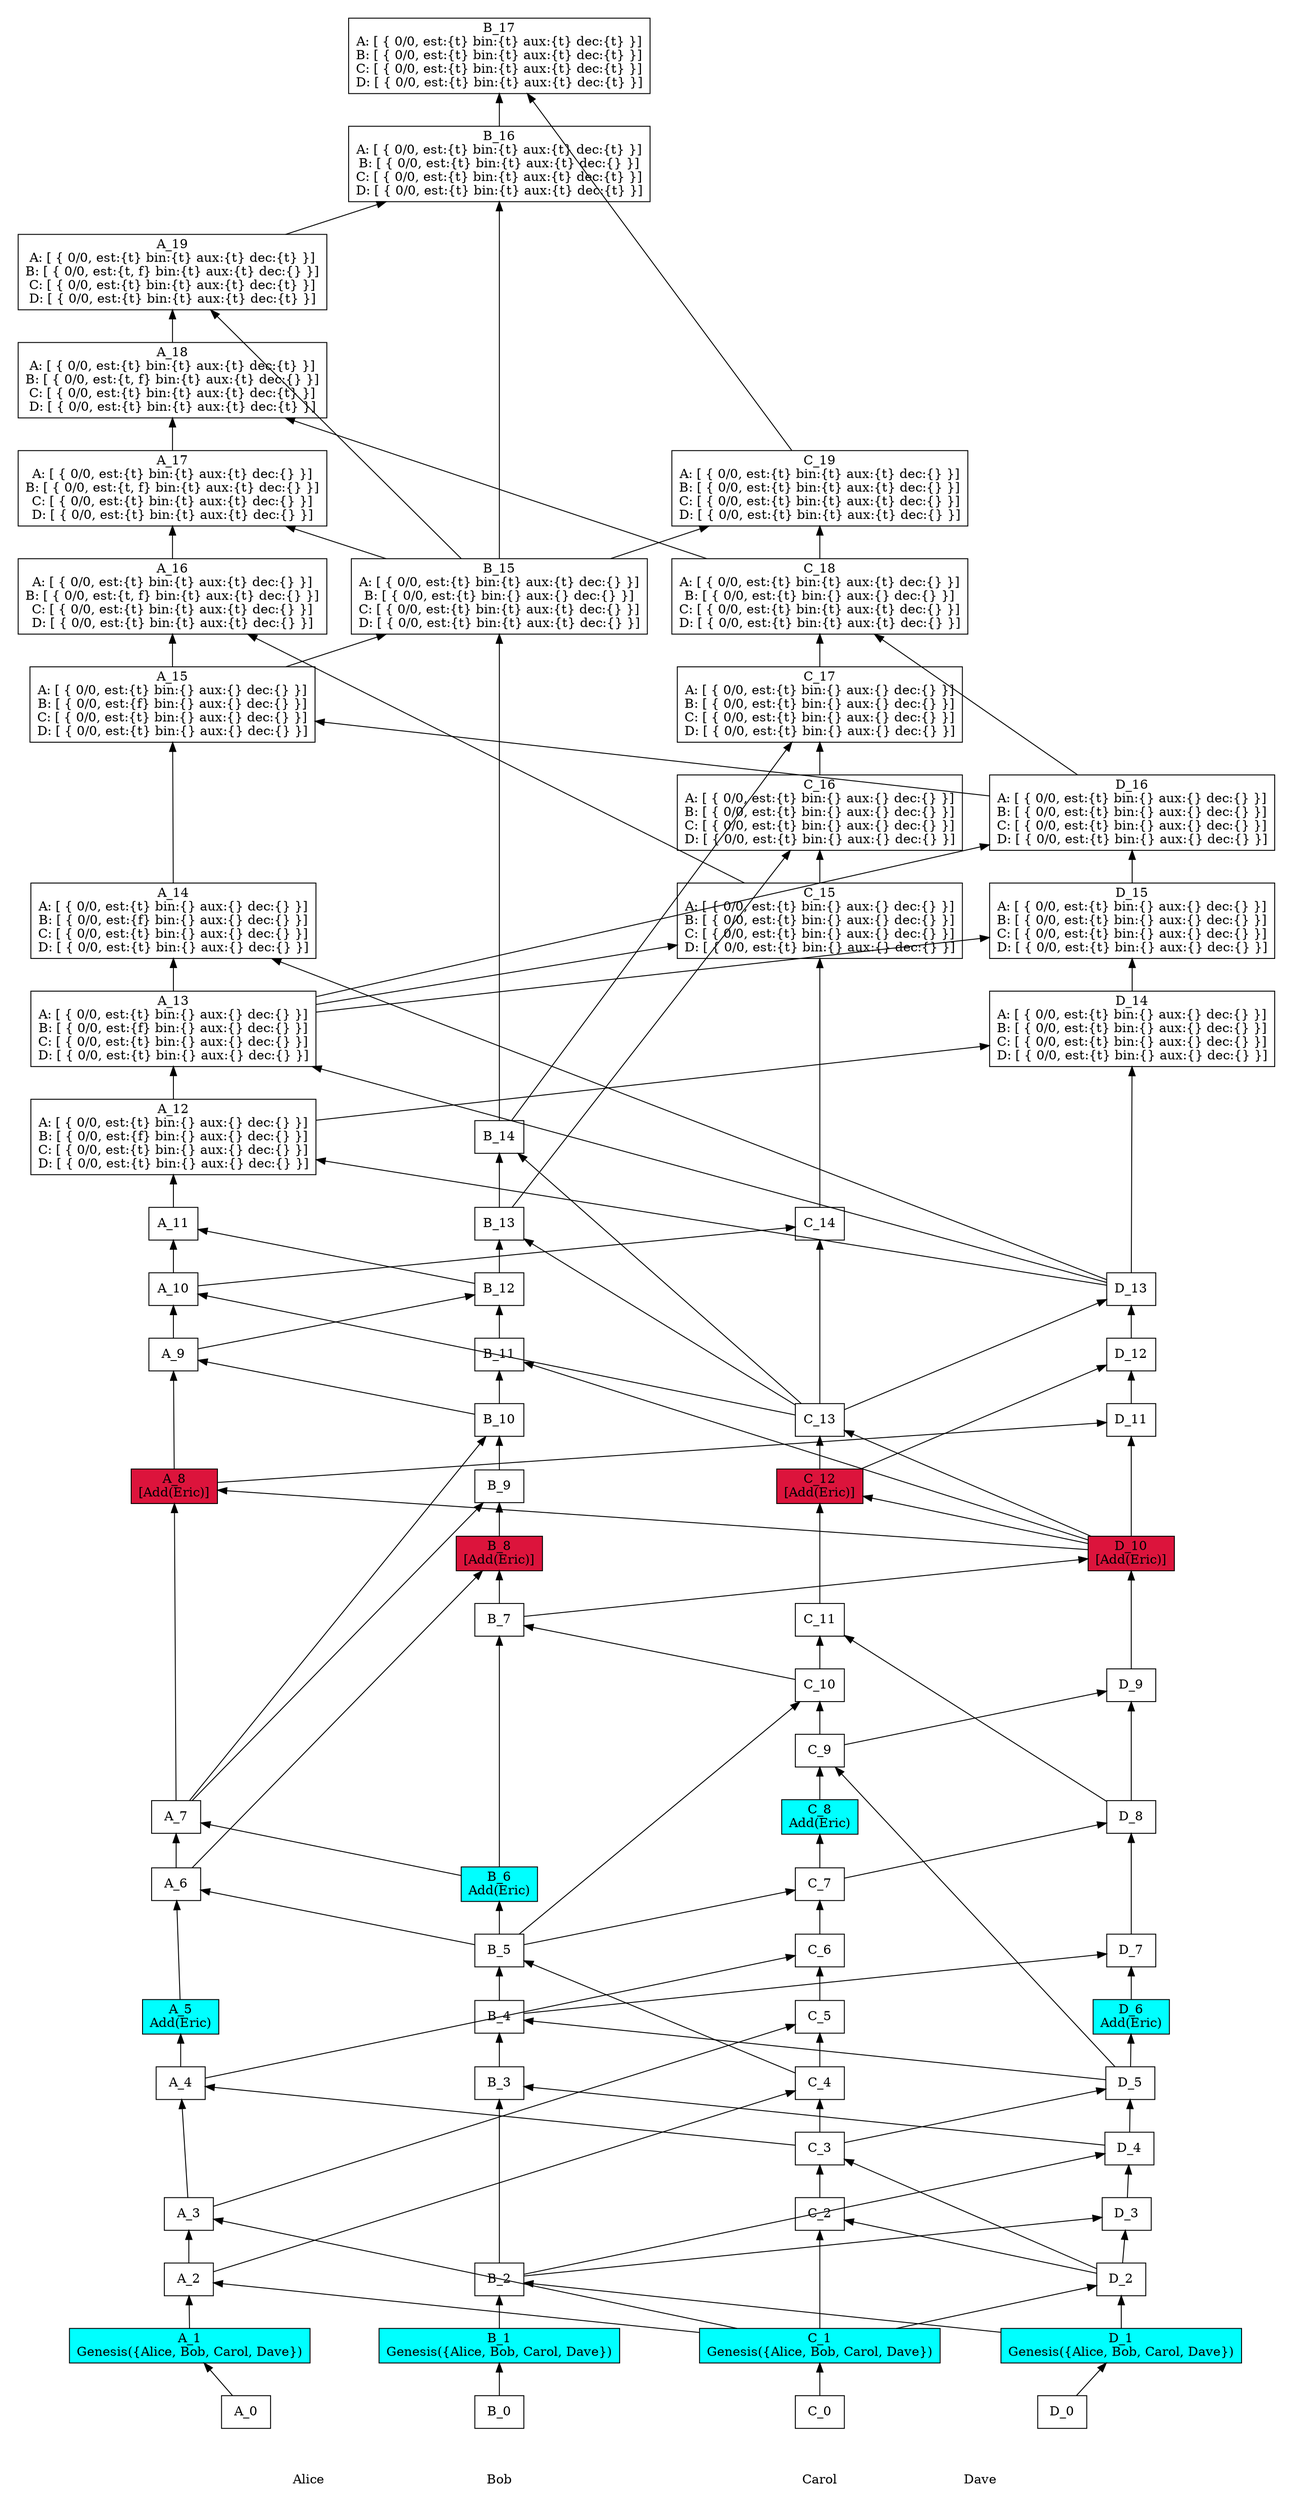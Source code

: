 digraph GossipGraph {
  splines=false
  rankdir=BT
/// our_id: Alice
/// peer_states: {Alice: "PeerState(VOTE|SEND|RECV)", Bob: "PeerState(VOTE|SEND|RECV)", Carol: "PeerState(VOTE|SEND|RECV)", Dave: "PeerState(VOTE|SEND|RECV)"}
/// { 0727927935..
/// cause: Request
/// interesting_content: []
/// last_ancestors: {Alice: 10, Bob: 10, Carol: 13, Dave: 10}
/// }
/// { 07514fd3b2..
/// cause: Response
/// interesting_content: []
/// last_ancestors: {Alice: 17, Bob: 15, Carol: 15, Dave: 16}
/// }
/// { 0b5875ec5d..
/// cause: Request
/// interesting_content: []
/// last_ancestors: {Bob: 2, Carol: 1, Dave: 4}
/// }
/// { 0ce0ef1297..
/// cause: Request
/// interesting_content: [Add(Eric)]
/// last_ancestors: {Alice: 4, Bob: 7, Carol: 10, Dave: 10}
/// }
/// { 103940d3e0..
/// cause: Request
/// interesting_content: []
/// last_ancestors: {Alice: 4, Bob: 7, Carol: 13, Dave: 10}
/// }
/// { 114fc88b19..
/// cause: Request
/// interesting_content: []
/// last_ancestors: {Alice: 4, Bob: 5, Carol: 9, Dave: 5}
/// }
/// { 174f464258..
/// cause: Request
/// interesting_content: []
/// last_ancestors: {Alice: 4, Bob: 5, Carol: 10, Dave: 5}
/// }
/// { 184d517f2d..
/// cause: Request
/// interesting_content: []
/// last_ancestors: {Alice: 18, Bob: 15, Carol: 18, Dave: 16}
/// }
/// { 19224431f1..
/// cause: Request
/// interesting_content: []
/// last_ancestors: {Alice: 13, Bob: 14, Carol: 18, Dave: 16}
/// }
/// { 19821af244..
/// cause: Response
/// interesting_content: []
/// last_ancestors: {Alice: 4, Carol: 6, Dave: 2}
/// }
/// { 1bcd124c79..
/// cause: Response
/// interesting_content: []
/// last_ancestors: {Alice: 3, Carol: 5, Dave: 2}
/// }
/// { 1f4720da1b..
/// cause: Response
/// interesting_content: []
/// last_ancestors: {Alice: 7, Bob: 9, Carol: 10, Dave: 5}
/// }
/// { 2874aeed30..
/// cause: Response
/// interesting_content: []
/// last_ancestors: {Bob: 2, Carol: 3, Dave: 5}
/// }
/// { 2899fbd4d7..
/// cause: Response
/// interesting_content: []
/// last_ancestors: {Alice: 2, Carol: 4, Dave: 2}
/// }
/// { 2b409016e6..
/// cause: Observation(Add(Eric))
/// interesting_content: []
/// last_ancestors: {Alice: 2, Bob: 6, Carol: 4, Dave: 5}
/// }
/// { 30d7e4394d..
/// cause: Initial
/// interesting_content: []
/// last_ancestors: {Alice: 0}
/// }
/// { 3325512398..
/// cause: Response
/// interesting_content: []
/// last_ancestors: {Alice: 4, Bob: 5, Carol: 11, Dave: 8}
/// }
/// { 34092401ac..
/// cause: Request
/// interesting_content: []
/// last_ancestors: {Alice: 9, Bob: 12, Carol: 10, Dave: 10}
/// }
/// { 36099e4269..
/// cause: Observation(Genesis({Alice, Bob, Carol, Dave}))
/// interesting_content: []
/// last_ancestors: {Carol: 1}
/// }
/// { 36e2e75ccb..
/// cause: Response
/// interesting_content: []
/// last_ancestors: {Alice: 7, Bob: 11, Carol: 10, Dave: 10}
/// }
/// { 3aeed7adc9..
/// cause: Request
/// interesting_content: []
/// last_ancestors: {Alice: 9, Bob: 13, Carol: 13, Dave: 10}
/// }
/// { 3b760ff370..
/// cause: Request
/// interesting_content: []
/// last_ancestors: {Alice: 13, Bob: 12, Carol: 15, Dave: 13}
/// }
/// { 3db9e2c0db..
/// cause: Observation(Add(Eric))
/// interesting_content: []
/// last_ancestors: {Bob: 2, Carol: 3, Dave: 6}
/// }
/// { 4541f98755..
/// cause: Initial
/// interesting_content: []
/// last_ancestors: {Dave: 0}
/// }
/// { 4b1f9c12a3..
/// cause: Request
/// interesting_content: []
/// last_ancestors: {Alice: 9, Bob: 14, Carol: 13, Dave: 10}
/// }
/// { 4c42c59f6d..
/// cause: Request
/// interesting_content: []
/// last_ancestors: {Alice: 6, Bob: 5, Carol: 4, Dave: 5}
/// }
/// { 4c8604bb1c..
/// cause: Response
/// interesting_content: []
/// last_ancestors: {Alice: 16, Bob: 12, Carol: 15, Dave: 16}
/// }
/// { 4f9d93cccb..
/// cause: Request
/// interesting_content: []
/// last_ancestors: {Alice: 14, Bob: 12, Carol: 13, Dave: 13}
/// }
/// { 58ba887e54..
/// cause: Response
/// interesting_content: []
/// last_ancestors: {Alice: 4, Bob: 7, Carol: 10, Dave: 5}
/// }
/// { 5d55bcc113..
/// cause: Request
/// interesting_content: []
/// last_ancestors: {Alice: 4, Bob: 5, Carol: 7, Dave: 8}
/// }
/// { 635a74d78a..
/// cause: Observation(Add(Eric))
/// interesting_content: []
/// last_ancestors: {Alice: 5, Carol: 3, Dave: 2}
/// }
/// { 682aa6684e..
/// cause: Observation(Genesis({Alice, Bob, Carol, Dave}))
/// interesting_content: []
/// last_ancestors: {Bob: 1}
/// }
/// { 6d30f279ea..
/// cause: Request
/// interesting_content: [Add(Eric)]
/// last_ancestors: {Alice: 4, Bob: 7, Carol: 12, Dave: 10}
/// }
/// { 74c1b80dc0..
/// cause: Request
/// interesting_content: []
/// last_ancestors: {Alice: 13, Bob: 12, Carol: 13, Dave: 13}
/// }
/// { 75d9e4ce56..
/// cause: Response
/// interesting_content: []
/// last_ancestors: {Bob: 2, Carol: 1, Dave: 3}
/// }
/// { 77532d6f4b..
/// cause: Request
/// interesting_content: []
/// last_ancestors: {Alice: 7, Bob: 10, Carol: 10, Dave: 5}
/// }
/// { 85f6daeba5..
/// cause: Request
/// interesting_content: []
/// last_ancestors: {Alice: 7, Bob: 6, Carol: 4, Dave: 5}
/// }
/// { 868592633f..
/// cause: Request
/// interesting_content: []
/// last_ancestors: {Alice: 13, Bob: 12, Carol: 13, Dave: 16}
/// }
/// { 89fdafa3dc..
/// cause: Response
/// interesting_content: []
/// last_ancestors: {Alice: 19, Bob: 17, Carol: 19, Dave: 16}
/// }
/// { 8a898cb433..
/// cause: Response
/// interesting_content: []
/// last_ancestors: {Alice: 12, Bob: 12, Carol: 13, Dave: 14}
/// }
/// { 8ea4f94522..
/// cause: Response
/// interesting_content: []
/// last_ancestors: {Bob: 4, Carol: 3, Dave: 7}
/// }
/// { 8fbf7ea249..
/// cause: Observation(Add(Eric))
/// interesting_content: []
/// last_ancestors: {Alice: 4, Bob: 5, Carol: 8, Dave: 5}
/// }
/// { 948f17737b..
/// cause: Response
/// interesting_content: []
/// last_ancestors: {Alice: 13, Bob: 12, Carol: 13, Dave: 15}
/// }
/// { a065a1c7cc..
/// cause: Request
/// interesting_content: []
/// last_ancestors: {Bob: 2, Dave: 1}
/// }
/// { a303575361..
/// cause: Response
/// interesting_content: []
/// last_ancestors: {Bob: 3, Carol: 1, Dave: 4}
/// }
/// { ad012fd59f..
/// cause: Response
/// interesting_content: []
/// last_ancestors: {Alice: 13, Bob: 14, Carol: 17, Dave: 13}
/// }
/// { af91fcff5e..
/// cause: Observation(Genesis({Alice, Bob, Carol, Dave}))
/// interesting_content: []
/// last_ancestors: {Dave: 1}
/// }
/// { b5f653a8ab..
/// cause: Response
/// interesting_content: []
/// last_ancestors: {Alice: 11, Bob: 12, Carol: 13, Dave: 10}
/// }
/// { b7b044a019..
/// cause: Request
/// interesting_content: []
/// last_ancestors: {Alice: 2, Bob: 5, Carol: 4, Dave: 5}
/// }
/// { b7b8dc0f17..
/// cause: Request
/// interesting_content: []
/// last_ancestors: {Carol: 3, Dave: 2}
/// }
/// { bb10eeba6c..
/// cause: Request
/// interesting_content: [Add(Eric)]
/// last_ancestors: {Alice: 8, Bob: 7, Carol: 10, Dave: 10}
/// }
/// { c0fa751b5b..
/// cause: Response
/// interesting_content: []
/// last_ancestors: {Alice: 19, Bob: 16, Carol: 18, Dave: 16}
/// }
/// { c22c503d55..
/// cause: Request
/// interesting_content: []
/// last_ancestors: {Alice: 15, Bob: 15, Carol: 13, Dave: 16}
/// }
/// { c3bca78f50..
/// cause: Response
/// interesting_content: []
/// last_ancestors: {Carol: 2, Dave: 2}
/// }
/// { ca47fb1fcf..
/// cause: Response
/// interesting_content: []
/// last_ancestors: {Alice: 8, Bob: 7, Carol: 13, Dave: 13}
/// }
/// { cabc4158c1..
/// cause: Request
/// interesting_content: []
/// last_ancestors: {Alice: 15, Bob: 15, Carol: 19, Dave: 16}
/// }
/// { cc4dfe7bd9..
/// cause: Response
/// interesting_content: []
/// last_ancestors: {Alice: 10, Bob: 10, Carol: 14, Dave: 10}
/// }
/// { d4bd9a13d8..
/// cause: Response
/// interesting_content: []
/// last_ancestors: {Alice: 8, Bob: 7, Carol: 10, Dave: 11}
/// }
/// { d8c5aa4daa..
/// cause: Request
/// interesting_content: []
/// last_ancestors: {Bob: 4, Carol: 3, Dave: 5}
/// }
/// { da4779daef..
/// cause: Request
/// interesting_content: []
/// last_ancestors: {Alice: 19, Bob: 15, Carol: 18, Dave: 16}
/// }
/// { db09591e64..
/// cause: Request
/// interesting_content: []
/// last_ancestors: {Alice: 2, Carol: 1}
/// }
/// { dc8296fe22..
/// cause: Initial
/// interesting_content: []
/// last_ancestors: {Bob: 0}
/// }
/// { e2873d8612..
/// cause: Observation(Genesis({Alice, Bob, Carol, Dave}))
/// interesting_content: []
/// last_ancestors: {Alice: 1}
/// }
/// { e33eca991f..
/// cause: Request
/// interesting_content: []
/// last_ancestors: {Carol: 1, Dave: 2}
/// }
/// { e8337ef1b0..
/// cause: Response
/// interesting_content: []
/// last_ancestors: {Alice: 4, Bob: 5, Carol: 9, Dave: 9}
/// }
/// { eaaa1e57f4..
/// cause: Response
/// interesting_content: []
/// last_ancestors: {Alice: 8, Bob: 7, Carol: 12, Dave: 12}
/// }
/// { ed3c36b1d3..
/// cause: Response
/// interesting_content: []
/// last_ancestors: {Alice: 4, Bob: 5, Carol: 7, Dave: 5}
/// }
/// { efb46bfe47..
/// cause: Response
/// interesting_content: []
/// last_ancestors: {Alice: 15, Bob: 12, Carol: 13, Dave: 16}
/// }
/// { f0ed2de835..
/// cause: Response
/// interesting_content: []
/// last_ancestors: {Alice: 9, Bob: 10, Carol: 10, Dave: 10}
/// }
/// { f195b51e72..
/// cause: Request
/// interesting_content: []
/// last_ancestors: {Alice: 12, Bob: 12, Carol: 13, Dave: 13}
/// }
/// { f1a77f662b..
/// cause: Request
/// interesting_content: []
/// last_ancestors: {Alice: 3, Carol: 1}
/// }
/// { f6d7386347..
/// cause: Response
/// interesting_content: [Add(Eric)]
/// last_ancestors: {Alice: 6, Bob: 8, Carol: 10, Dave: 5}
/// }
/// { fa13ad61fd..
/// cause: Initial
/// interesting_content: []
/// last_ancestors: {Carol: 0}
/// }
/// { fcc725c568..
/// cause: Request
/// interesting_content: []
/// last_ancestors: {Alice: 4, Carol: 3, Dave: 2}
/// }
/// { fdf34a1d76..
/// cause: Response
/// interesting_content: []
/// last_ancestors: {Alice: 13, Bob: 13, Carol: 16, Dave: 13}
/// }
    style=invis
  subgraph cluster_Alice {
    label=Alice
    Alice [style=invis]
    Alice -> "30d7e4394d.." [style=invis]
    "30d7e4394d.." -> "e2873d8612.." [minlen=1]
    "e2873d8612.." -> "db09591e64.." [minlen=1]
    "db09591e64.." -> "f1a77f662b.." [minlen=1]
    "f1a77f662b.." -> "fcc725c568.." [minlen=2]
    "fcc725c568.." -> "635a74d78a.." [minlen=1]
    "635a74d78a.." -> "4c42c59f6d.." [minlen=2]
    "4c42c59f6d.." -> "85f6daeba5.." [minlen=1]
    "85f6daeba5.." -> "bb10eeba6c.." [minlen=5]
    "bb10eeba6c.." -> "f0ed2de835.." [minlen=2]
    "f0ed2de835.." -> "0727927935.." [minlen=1]
    "0727927935.." -> "b5f653a8ab.." [minlen=1]
    "b5f653a8ab.." -> "f195b51e72.." [minlen=1]
    "f195b51e72.." -> "74c1b80dc0.." [minlen=1]
    "74c1b80dc0.." -> "4f9d93cccb.." [minlen=1]
    "4f9d93cccb.." -> "efb46bfe47.." [minlen=2]
    "efb46bfe47.." -> "4c8604bb1c.." [minlen=1]
    "4c8604bb1c.." -> "07514fd3b2.." [minlen=1]
    "07514fd3b2.." -> "184d517f2d.." [minlen=1]
    "184d517f2d.." -> "da4779daef.." [minlen=1]


  }
  "36099e4269.." -> "db09591e64.." [constraint=false]
  "36099e4269.." -> "f1a77f662b.." [constraint=false]
  "b7b8dc0f17.." -> "fcc725c568.." [constraint=false]
  "b7b044a019.." -> "4c42c59f6d.." [constraint=false]
  "2b409016e6.." -> "85f6daeba5.." [constraint=false]
  "0ce0ef1297.." -> "bb10eeba6c.." [constraint=false]
  "77532d6f4b.." -> "f0ed2de835.." [constraint=false]
  "103940d3e0.." -> "0727927935.." [constraint=false]
  "34092401ac.." -> "b5f653a8ab.." [constraint=false]
  "ca47fb1fcf.." -> "f195b51e72.." [constraint=false]
  "ca47fb1fcf.." -> "74c1b80dc0.." [constraint=false]
  "ca47fb1fcf.." -> "4f9d93cccb.." [constraint=false]
  "868592633f.." -> "efb46bfe47.." [constraint=false]
  "3b760ff370.." -> "4c8604bb1c.." [constraint=false]
  "c22c503d55.." -> "07514fd3b2.." [constraint=false]
  "19224431f1.." -> "184d517f2d.." [constraint=false]
  "c22c503d55.." -> "da4779daef.." [constraint=false]

    style=invis
  subgraph cluster_Dave {
    label=Dave
    Dave [style=invis]
    Dave -> "4541f98755.." [style=invis]
    "4541f98755.." -> "af91fcff5e.." [minlen=1]
    "af91fcff5e.." -> "e33eca991f.." [minlen=1]
    "e33eca991f.." -> "75d9e4ce56.." [minlen=1]
    "75d9e4ce56.." -> "0b5875ec5d.." [minlen=1]
    "0b5875ec5d.." -> "2874aeed30.." [minlen=1]
    "2874aeed30.." -> "3db9e2c0db.." [minlen=1]
    "3db9e2c0db.." -> "8ea4f94522.." [minlen=1]
    "8ea4f94522.." -> "5d55bcc113.." [minlen=2]
    "5d55bcc113.." -> "e8337ef1b0.." [minlen=2]
    "e8337ef1b0.." -> "0ce0ef1297.." [minlen=2]
    "0ce0ef1297.." -> "d4bd9a13d8.." [minlen=2]
    "d4bd9a13d8.." -> "eaaa1e57f4.." [minlen=1]
    "eaaa1e57f4.." -> "ca47fb1fcf.." [minlen=1]
    "ca47fb1fcf.." -> "8a898cb433.." [minlen=3]
    "8a898cb433.." -> "948f17737b.." [minlen=1]
    "948f17737b.." -> "868592633f.." [minlen=1]


  }
  "36099e4269.." -> "e33eca991f.." [constraint=false]
  "a065a1c7cc.." -> "75d9e4ce56.." [constraint=false]
  "a065a1c7cc.." -> "0b5875ec5d.." [constraint=false]
  "b7b8dc0f17.." -> "2874aeed30.." [constraint=false]
  "d8c5aa4daa.." -> "8ea4f94522.." [constraint=false]
  "ed3c36b1d3.." -> "5d55bcc113.." [constraint=false]
  "114fc88b19.." -> "e8337ef1b0.." [constraint=false]
  "58ba887e54.." -> "0ce0ef1297.." [constraint=false]
  "bb10eeba6c.." -> "d4bd9a13d8.." [constraint=false]
  "6d30f279ea.." -> "eaaa1e57f4.." [constraint=false]
  "103940d3e0.." -> "ca47fb1fcf.." [constraint=false]
  "f195b51e72.." -> "8a898cb433.." [constraint=false]
  "74c1b80dc0.." -> "948f17737b.." [constraint=false]
  "74c1b80dc0.." -> "868592633f.." [constraint=false]

    style=invis
  subgraph cluster_Bob {
    label=Bob
    Bob [style=invis]
    Bob -> "dc8296fe22.." [style=invis]
    "dc8296fe22.." -> "682aa6684e.." [minlen=1]
    "682aa6684e.." -> "a065a1c7cc.." [minlen=1]
    "a065a1c7cc.." -> "a303575361.." [minlen=3]
    "a303575361.." -> "d8c5aa4daa.." [minlen=1]
    "d8c5aa4daa.." -> "b7b044a019.." [minlen=1]
    "b7b044a019.." -> "2b409016e6.." [minlen=1]
    "2b409016e6.." -> "58ba887e54.." [minlen=4]
    "58ba887e54.." -> "f6d7386347.." [minlen=1]
    "f6d7386347.." -> "1f4720da1b.." [minlen=1]
    "1f4720da1b.." -> "77532d6f4b.." [minlen=1]
    "77532d6f4b.." -> "36e2e75ccb.." [minlen=1]
    "36e2e75ccb.." -> "34092401ac.." [minlen=1]
    "34092401ac.." -> "3aeed7adc9.." [minlen=1]
    "3aeed7adc9.." -> "4b1f9c12a3.." [minlen=1]
    "4b1f9c12a3.." -> "c22c503d55.." [minlen=5]
    "c22c503d55.." -> "c0fa751b5b.." [minlen=4]
    "c0fa751b5b.." -> "89fdafa3dc.." [minlen=1]


  }
  "af91fcff5e.." -> "a065a1c7cc.." [constraint=false]
  "0b5875ec5d.." -> "a303575361.." [constraint=false]
  "2874aeed30.." -> "d8c5aa4daa.." [constraint=false]
  "2899fbd4d7.." -> "b7b044a019.." [constraint=false]
  "174f464258.." -> "58ba887e54.." [constraint=false]
  "4c42c59f6d.." -> "f6d7386347.." [constraint=false]
  "85f6daeba5.." -> "1f4720da1b.." [constraint=false]
  "85f6daeba5.." -> "77532d6f4b.." [constraint=false]
  "0ce0ef1297.." -> "36e2e75ccb.." [constraint=false]
  "f0ed2de835.." -> "34092401ac.." [constraint=false]
  "103940d3e0.." -> "3aeed7adc9.." [constraint=false]
  "103940d3e0.." -> "4b1f9c12a3.." [constraint=false]
  "efb46bfe47.." -> "c22c503d55.." [constraint=false]
  "da4779daef.." -> "c0fa751b5b.." [constraint=false]
  "cabc4158c1.." -> "89fdafa3dc.." [constraint=false]

    style=invis
  subgraph cluster_Carol {
    label=Carol
    Carol [style=invis]
    Carol -> "fa13ad61fd.." [style=invis]
    "fa13ad61fd.." -> "36099e4269.." [minlen=1]
    "36099e4269.." -> "c3bca78f50.." [minlen=2]
    "c3bca78f50.." -> "b7b8dc0f17.." [minlen=1]
    "b7b8dc0f17.." -> "2899fbd4d7.." [minlen=1]
    "2899fbd4d7.." -> "1bcd124c79.." [minlen=1]
    "1bcd124c79.." -> "19821af244.." [minlen=1]
    "19821af244.." -> "ed3c36b1d3.." [minlen=1]
    "ed3c36b1d3.." -> "8fbf7ea249.." [minlen=1]
    "8fbf7ea249.." -> "114fc88b19.." [minlen=1]
    "114fc88b19.." -> "174f464258.." [minlen=1]
    "174f464258.." -> "3325512398.." [minlen=1]
    "3325512398.." -> "6d30f279ea.." [minlen=2]
    "6d30f279ea.." -> "103940d3e0.." [minlen=1]
    "103940d3e0.." -> "cc4dfe7bd9.." [minlen=3]
    "cc4dfe7bd9.." -> "3b760ff370.." [minlen=3]
    "3b760ff370.." -> "fdf34a1d76.." [minlen=1]
    "fdf34a1d76.." -> "ad012fd59f.." [minlen=1]
    "ad012fd59f.." -> "19224431f1.." [minlen=1]
    "19224431f1.." -> "cabc4158c1.." [minlen=1]


  }
  "e33eca991f.." -> "c3bca78f50.." [constraint=false]
  "e33eca991f.." -> "b7b8dc0f17.." [constraint=false]
  "db09591e64.." -> "2899fbd4d7.." [constraint=false]
  "f1a77f662b.." -> "1bcd124c79.." [constraint=false]
  "fcc725c568.." -> "19821af244.." [constraint=false]
  "b7b044a019.." -> "ed3c36b1d3.." [constraint=false]
  "2874aeed30.." -> "114fc88b19.." [constraint=false]
  "b7b044a019.." -> "174f464258.." [constraint=false]
  "5d55bcc113.." -> "3325512398.." [constraint=false]
  "0ce0ef1297.." -> "6d30f279ea.." [constraint=false]
  "0ce0ef1297.." -> "103940d3e0.." [constraint=false]
  "0727927935.." -> "cc4dfe7bd9.." [constraint=false]
  "74c1b80dc0.." -> "3b760ff370.." [constraint=false]
  "3aeed7adc9.." -> "fdf34a1d76.." [constraint=false]
  "4b1f9c12a3.." -> "ad012fd59f.." [constraint=false]
  "868592633f.." -> "19224431f1.." [constraint=false]
  "c22c503d55.." -> "cabc4158c1.." [constraint=false]

/// meta-vote section
 "0727927935.." [ shape=rectangle, fillcolor=white, label="A_10"]
 "07514fd3b2.." [ shape=rectangle, fillcolor=white, label="A_17
A: [ { 0/0, est:{t} bin:{t} aux:{t} dec:{} }]
B: [ { 0/0, est:{t, f} bin:{t} aux:{t} dec:{} }]
C: [ { 0/0, est:{t} bin:{t} aux:{t} dec:{} }]
D: [ { 0/0, est:{t} bin:{t} aux:{t} dec:{} }]"]
 "0b5875ec5d.." [ shape=rectangle, fillcolor=white, label="D_4"]
 "0ce0ef1297.." [ shape=rectangle, fillcolor=white, label="D_10
[Add(Eric)]"]
 "0ce0ef1297.." [shape=rectangle, style=filled, fillcolor=crimson]
 "103940d3e0.." [ shape=rectangle, fillcolor=white, label="C_13"]
 "114fc88b19.." [ shape=rectangle, fillcolor=white, label="C_9"]
 "174f464258.." [ shape=rectangle, fillcolor=white, label="C_10"]
 "184d517f2d.." [ shape=rectangle, fillcolor=white, label="A_18
A: [ { 0/0, est:{t} bin:{t} aux:{t} dec:{t} }]
B: [ { 0/0, est:{t, f} bin:{t} aux:{t} dec:{} }]
C: [ { 0/0, est:{t} bin:{t} aux:{t} dec:{t} }]
D: [ { 0/0, est:{t} bin:{t} aux:{t} dec:{t} }]"]
 "19224431f1.." [ shape=rectangle, fillcolor=white, label="C_18
A: [ { 0/0, est:{t} bin:{t} aux:{t} dec:{} }]
B: [ { 0/0, est:{t} bin:{} aux:{} dec:{} }]
C: [ { 0/0, est:{t} bin:{t} aux:{t} dec:{} }]
D: [ { 0/0, est:{t} bin:{t} aux:{t} dec:{} }]"]
 "19821af244.." [ shape=rectangle, fillcolor=white, label="C_6"]
 "1bcd124c79.." [ shape=rectangle, fillcolor=white, label="C_5"]
 "1f4720da1b.." [ shape=rectangle, fillcolor=white, label="B_9"]
 "2874aeed30.." [ shape=rectangle, fillcolor=white, label="D_5"]
 "2899fbd4d7.." [ shape=rectangle, fillcolor=white, label="C_4"]
 "2b409016e6.." [ shape=rectangle, fillcolor=white, label="B_6
Add(Eric)"]
 "2b409016e6.." [shape=rectangle, style=filled, fillcolor=cyan]
 "30d7e4394d.." [ shape=rectangle, fillcolor=white, label="A_0"]
 "3325512398.." [ shape=rectangle, fillcolor=white, label="C_11"]
 "34092401ac.." [ shape=rectangle, fillcolor=white, label="B_12"]
 "36099e4269.." [ shape=rectangle, fillcolor=white, label="C_1
Genesis({Alice, Bob, Carol, Dave})"]
 "36099e4269.." [shape=rectangle, style=filled, fillcolor=cyan]
 "36e2e75ccb.." [ shape=rectangle, fillcolor=white, label="B_11"]
 "3aeed7adc9.." [ shape=rectangle, fillcolor=white, label="B_13"]
 "3b760ff370.." [ shape=rectangle, fillcolor=white, label="C_15
A: [ { 0/0, est:{t} bin:{} aux:{} dec:{} }]
B: [ { 0/0, est:{t} bin:{} aux:{} dec:{} }]
C: [ { 0/0, est:{t} bin:{} aux:{} dec:{} }]
D: [ { 0/0, est:{t} bin:{} aux:{} dec:{} }]"]
 "3db9e2c0db.." [ shape=rectangle, fillcolor=white, label="D_6
Add(Eric)"]
 "3db9e2c0db.." [shape=rectangle, style=filled, fillcolor=cyan]
 "4541f98755.." [ shape=rectangle, fillcolor=white, label="D_0"]
 "4b1f9c12a3.." [ shape=rectangle, fillcolor=white, label="B_14"]
 "4c42c59f6d.." [ shape=rectangle, fillcolor=white, label="A_6"]
 "4c8604bb1c.." [ shape=rectangle, fillcolor=white, label="A_16
A: [ { 0/0, est:{t} bin:{t} aux:{t} dec:{} }]
B: [ { 0/0, est:{t, f} bin:{t} aux:{t} dec:{} }]
C: [ { 0/0, est:{t} bin:{t} aux:{t} dec:{} }]
D: [ { 0/0, est:{t} bin:{t} aux:{t} dec:{} }]"]
 "4f9d93cccb.." [ shape=rectangle, fillcolor=white, label="A_14
A: [ { 0/0, est:{t} bin:{} aux:{} dec:{} }]
B: [ { 0/0, est:{f} bin:{} aux:{} dec:{} }]
C: [ { 0/0, est:{t} bin:{} aux:{} dec:{} }]
D: [ { 0/0, est:{t} bin:{} aux:{} dec:{} }]"]
 "58ba887e54.." [ shape=rectangle, fillcolor=white, label="B_7"]
 "5d55bcc113.." [ shape=rectangle, fillcolor=white, label="D_8"]
 "635a74d78a.." [ shape=rectangle, fillcolor=white, label="A_5
Add(Eric)"]
 "635a74d78a.." [shape=rectangle, style=filled, fillcolor=cyan]
 "682aa6684e.." [ shape=rectangle, fillcolor=white, label="B_1
Genesis({Alice, Bob, Carol, Dave})"]
 "682aa6684e.." [shape=rectangle, style=filled, fillcolor=cyan]
 "6d30f279ea.." [ shape=rectangle, fillcolor=white, label="C_12
[Add(Eric)]"]
 "6d30f279ea.." [shape=rectangle, style=filled, fillcolor=crimson]
 "74c1b80dc0.." [ shape=rectangle, fillcolor=white, label="A_13
A: [ { 0/0, est:{t} bin:{} aux:{} dec:{} }]
B: [ { 0/0, est:{f} bin:{} aux:{} dec:{} }]
C: [ { 0/0, est:{t} bin:{} aux:{} dec:{} }]
D: [ { 0/0, est:{t} bin:{} aux:{} dec:{} }]"]
 "75d9e4ce56.." [ shape=rectangle, fillcolor=white, label="D_3"]
 "77532d6f4b.." [ shape=rectangle, fillcolor=white, label="B_10"]
 "85f6daeba5.." [ shape=rectangle, fillcolor=white, label="A_7"]
 "868592633f.." [ shape=rectangle, fillcolor=white, label="D_16
A: [ { 0/0, est:{t} bin:{} aux:{} dec:{} }]
B: [ { 0/0, est:{t} bin:{} aux:{} dec:{} }]
C: [ { 0/0, est:{t} bin:{} aux:{} dec:{} }]
D: [ { 0/0, est:{t} bin:{} aux:{} dec:{} }]"]
 "89fdafa3dc.." [ shape=rectangle, fillcolor=white, label="B_17
A: [ { 0/0, est:{t} bin:{t} aux:{t} dec:{t} }]
B: [ { 0/0, est:{t} bin:{t} aux:{t} dec:{t} }]
C: [ { 0/0, est:{t} bin:{t} aux:{t} dec:{t} }]
D: [ { 0/0, est:{t} bin:{t} aux:{t} dec:{t} }]"]
 "8a898cb433.." [ shape=rectangle, fillcolor=white, label="D_14
A: [ { 0/0, est:{t} bin:{} aux:{} dec:{} }]
B: [ { 0/0, est:{t} bin:{} aux:{} dec:{} }]
C: [ { 0/0, est:{t} bin:{} aux:{} dec:{} }]
D: [ { 0/0, est:{t} bin:{} aux:{} dec:{} }]"]
 "8ea4f94522.." [ shape=rectangle, fillcolor=white, label="D_7"]
 "8fbf7ea249.." [ shape=rectangle, fillcolor=white, label="C_8
Add(Eric)"]
 "8fbf7ea249.." [shape=rectangle, style=filled, fillcolor=cyan]
 "948f17737b.." [ shape=rectangle, fillcolor=white, label="D_15
A: [ { 0/0, est:{t} bin:{} aux:{} dec:{} }]
B: [ { 0/0, est:{t} bin:{} aux:{} dec:{} }]
C: [ { 0/0, est:{t} bin:{} aux:{} dec:{} }]
D: [ { 0/0, est:{t} bin:{} aux:{} dec:{} }]"]
 "a065a1c7cc.." [ shape=rectangle, fillcolor=white, label="B_2"]
 "a303575361.." [ shape=rectangle, fillcolor=white, label="B_3"]
 "ad012fd59f.." [ shape=rectangle, fillcolor=white, label="C_17
A: [ { 0/0, est:{t} bin:{} aux:{} dec:{} }]
B: [ { 0/0, est:{t} bin:{} aux:{} dec:{} }]
C: [ { 0/0, est:{t} bin:{} aux:{} dec:{} }]
D: [ { 0/0, est:{t} bin:{} aux:{} dec:{} }]"]
 "af91fcff5e.." [ shape=rectangle, fillcolor=white, label="D_1
Genesis({Alice, Bob, Carol, Dave})"]
 "af91fcff5e.." [shape=rectangle, style=filled, fillcolor=cyan]
 "b5f653a8ab.." [ shape=rectangle, fillcolor=white, label="A_11"]
 "b7b044a019.." [ shape=rectangle, fillcolor=white, label="B_5"]
 "b7b8dc0f17.." [ shape=rectangle, fillcolor=white, label="C_3"]
 "bb10eeba6c.." [ shape=rectangle, fillcolor=white, label="A_8
[Add(Eric)]"]
 "bb10eeba6c.." [shape=rectangle, style=filled, fillcolor=crimson]
 "c0fa751b5b.." [ shape=rectangle, fillcolor=white, label="B_16
A: [ { 0/0, est:{t} bin:{t} aux:{t} dec:{t} }]
B: [ { 0/0, est:{t} bin:{t} aux:{t} dec:{} }]
C: [ { 0/0, est:{t} bin:{t} aux:{t} dec:{t} }]
D: [ { 0/0, est:{t} bin:{t} aux:{t} dec:{t} }]"]
 "c22c503d55.." [ shape=rectangle, fillcolor=white, label="B_15
A: [ { 0/0, est:{t} bin:{t} aux:{t} dec:{} }]
B: [ { 0/0, est:{t} bin:{} aux:{} dec:{} }]
C: [ { 0/0, est:{t} bin:{t} aux:{t} dec:{} }]
D: [ { 0/0, est:{t} bin:{t} aux:{t} dec:{} }]"]
 "c3bca78f50.." [ shape=rectangle, fillcolor=white, label="C_2"]
 "ca47fb1fcf.." [ shape=rectangle, fillcolor=white, label="D_13"]
 "cabc4158c1.." [ shape=rectangle, fillcolor=white, label="C_19
A: [ { 0/0, est:{t} bin:{t} aux:{t} dec:{} }]
B: [ { 0/0, est:{t} bin:{t} aux:{t} dec:{} }]
C: [ { 0/0, est:{t} bin:{t} aux:{t} dec:{} }]
D: [ { 0/0, est:{t} bin:{t} aux:{t} dec:{} }]"]
 "cc4dfe7bd9.." [ shape=rectangle, fillcolor=white, label="C_14"]
 "d4bd9a13d8.." [ shape=rectangle, fillcolor=white, label="D_11"]
 "d8c5aa4daa.." [ shape=rectangle, fillcolor=white, label="B_4"]
 "da4779daef.." [ shape=rectangle, fillcolor=white, label="A_19
A: [ { 0/0, est:{t} bin:{t} aux:{t} dec:{t} }]
B: [ { 0/0, est:{t, f} bin:{t} aux:{t} dec:{} }]
C: [ { 0/0, est:{t} bin:{t} aux:{t} dec:{t} }]
D: [ { 0/0, est:{t} bin:{t} aux:{t} dec:{t} }]"]
 "db09591e64.." [ shape=rectangle, fillcolor=white, label="A_2"]
 "dc8296fe22.." [ shape=rectangle, fillcolor=white, label="B_0"]
 "e2873d8612.." [ shape=rectangle, fillcolor=white, label="A_1
Genesis({Alice, Bob, Carol, Dave})"]
 "e2873d8612.." [shape=rectangle, style=filled, fillcolor=cyan]
 "e33eca991f.." [ shape=rectangle, fillcolor=white, label="D_2"]
 "e8337ef1b0.." [ shape=rectangle, fillcolor=white, label="D_9"]
 "eaaa1e57f4.." [ shape=rectangle, fillcolor=white, label="D_12"]
 "ed3c36b1d3.." [ shape=rectangle, fillcolor=white, label="C_7"]
 "efb46bfe47.." [ shape=rectangle, fillcolor=white, label="A_15
A: [ { 0/0, est:{t} bin:{} aux:{} dec:{} }]
B: [ { 0/0, est:{f} bin:{} aux:{} dec:{} }]
C: [ { 0/0, est:{t} bin:{} aux:{} dec:{} }]
D: [ { 0/0, est:{t} bin:{} aux:{} dec:{} }]"]
 "f0ed2de835.." [ shape=rectangle, fillcolor=white, label="A_9"]
 "f195b51e72.." [ shape=rectangle, fillcolor=white, label="A_12
A: [ { 0/0, est:{t} bin:{} aux:{} dec:{} }]
B: [ { 0/0, est:{f} bin:{} aux:{} dec:{} }]
C: [ { 0/0, est:{t} bin:{} aux:{} dec:{} }]
D: [ { 0/0, est:{t} bin:{} aux:{} dec:{} }]"]
 "f1a77f662b.." [ shape=rectangle, fillcolor=white, label="A_3"]
 "f6d7386347.." [ shape=rectangle, fillcolor=white, label="B_8
[Add(Eric)]"]
 "f6d7386347.." [shape=rectangle, style=filled, fillcolor=crimson]
 "fa13ad61fd.." [ shape=rectangle, fillcolor=white, label="C_0"]
 "fcc725c568.." [ shape=rectangle, fillcolor=white, label="A_4"]
 "fdf34a1d76.." [ shape=rectangle, fillcolor=white, label="C_16
A: [ { 0/0, est:{t} bin:{} aux:{} dec:{} }]
B: [ { 0/0, est:{t} bin:{} aux:{} dec:{} }]
C: [ { 0/0, est:{t} bin:{} aux:{} dec:{} }]
D: [ { 0/0, est:{t} bin:{} aux:{} dec:{} }]"]

  {
    rank=same
    Alice [style=filled, color=white]
    Dave [style=filled, color=white]
    Bob [style=filled, color=white]
    Carol [style=filled, color=white]
  }
  Alice -> Bob -> Carol -> Dave [style=invis]
}
